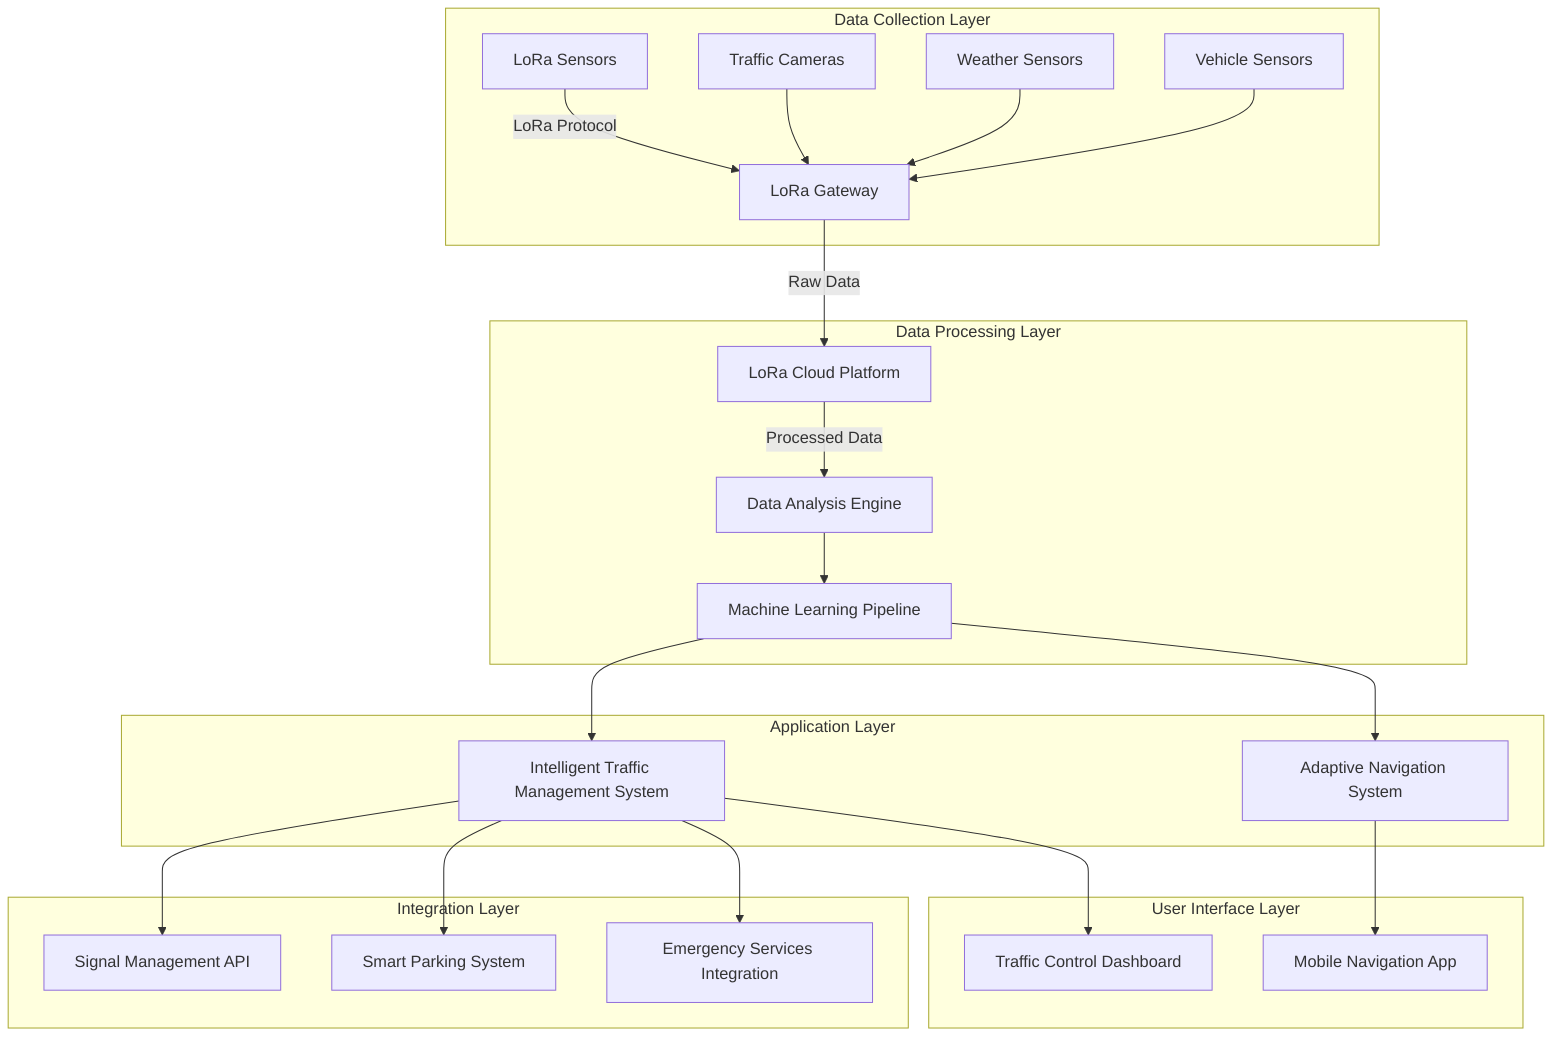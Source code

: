 graph TB
    subgraph "Data Collection Layer"
        A[LoRa Sensors] -->|LoRa Protocol| B[LoRa Gateway]
        C[Traffic Cameras] --> B
        D[Weather Sensors] --> B
        E[Vehicle Sensors] --> B
    end

    subgraph "Data Processing Layer"
        B -->|Raw Data| F[LoRa Cloud Platform]
        F -->|Processed Data| G[Data Analysis Engine]
        G --> H[Machine Learning Pipeline]
    end

    subgraph "Application Layer"
        H --> I[Intelligent Traffic Management System]
        H --> J[Adaptive Navigation System]
    end

    subgraph "User Interface Layer"
        I --> K[Traffic Control Dashboard]
        J --> L[Mobile Navigation App]
    end

    subgraph "Integration Layer"
        I --> M[Signal Management API]
        I --> N[Smart Parking System]
        I --> O[Emergency Services Integration]
    end
